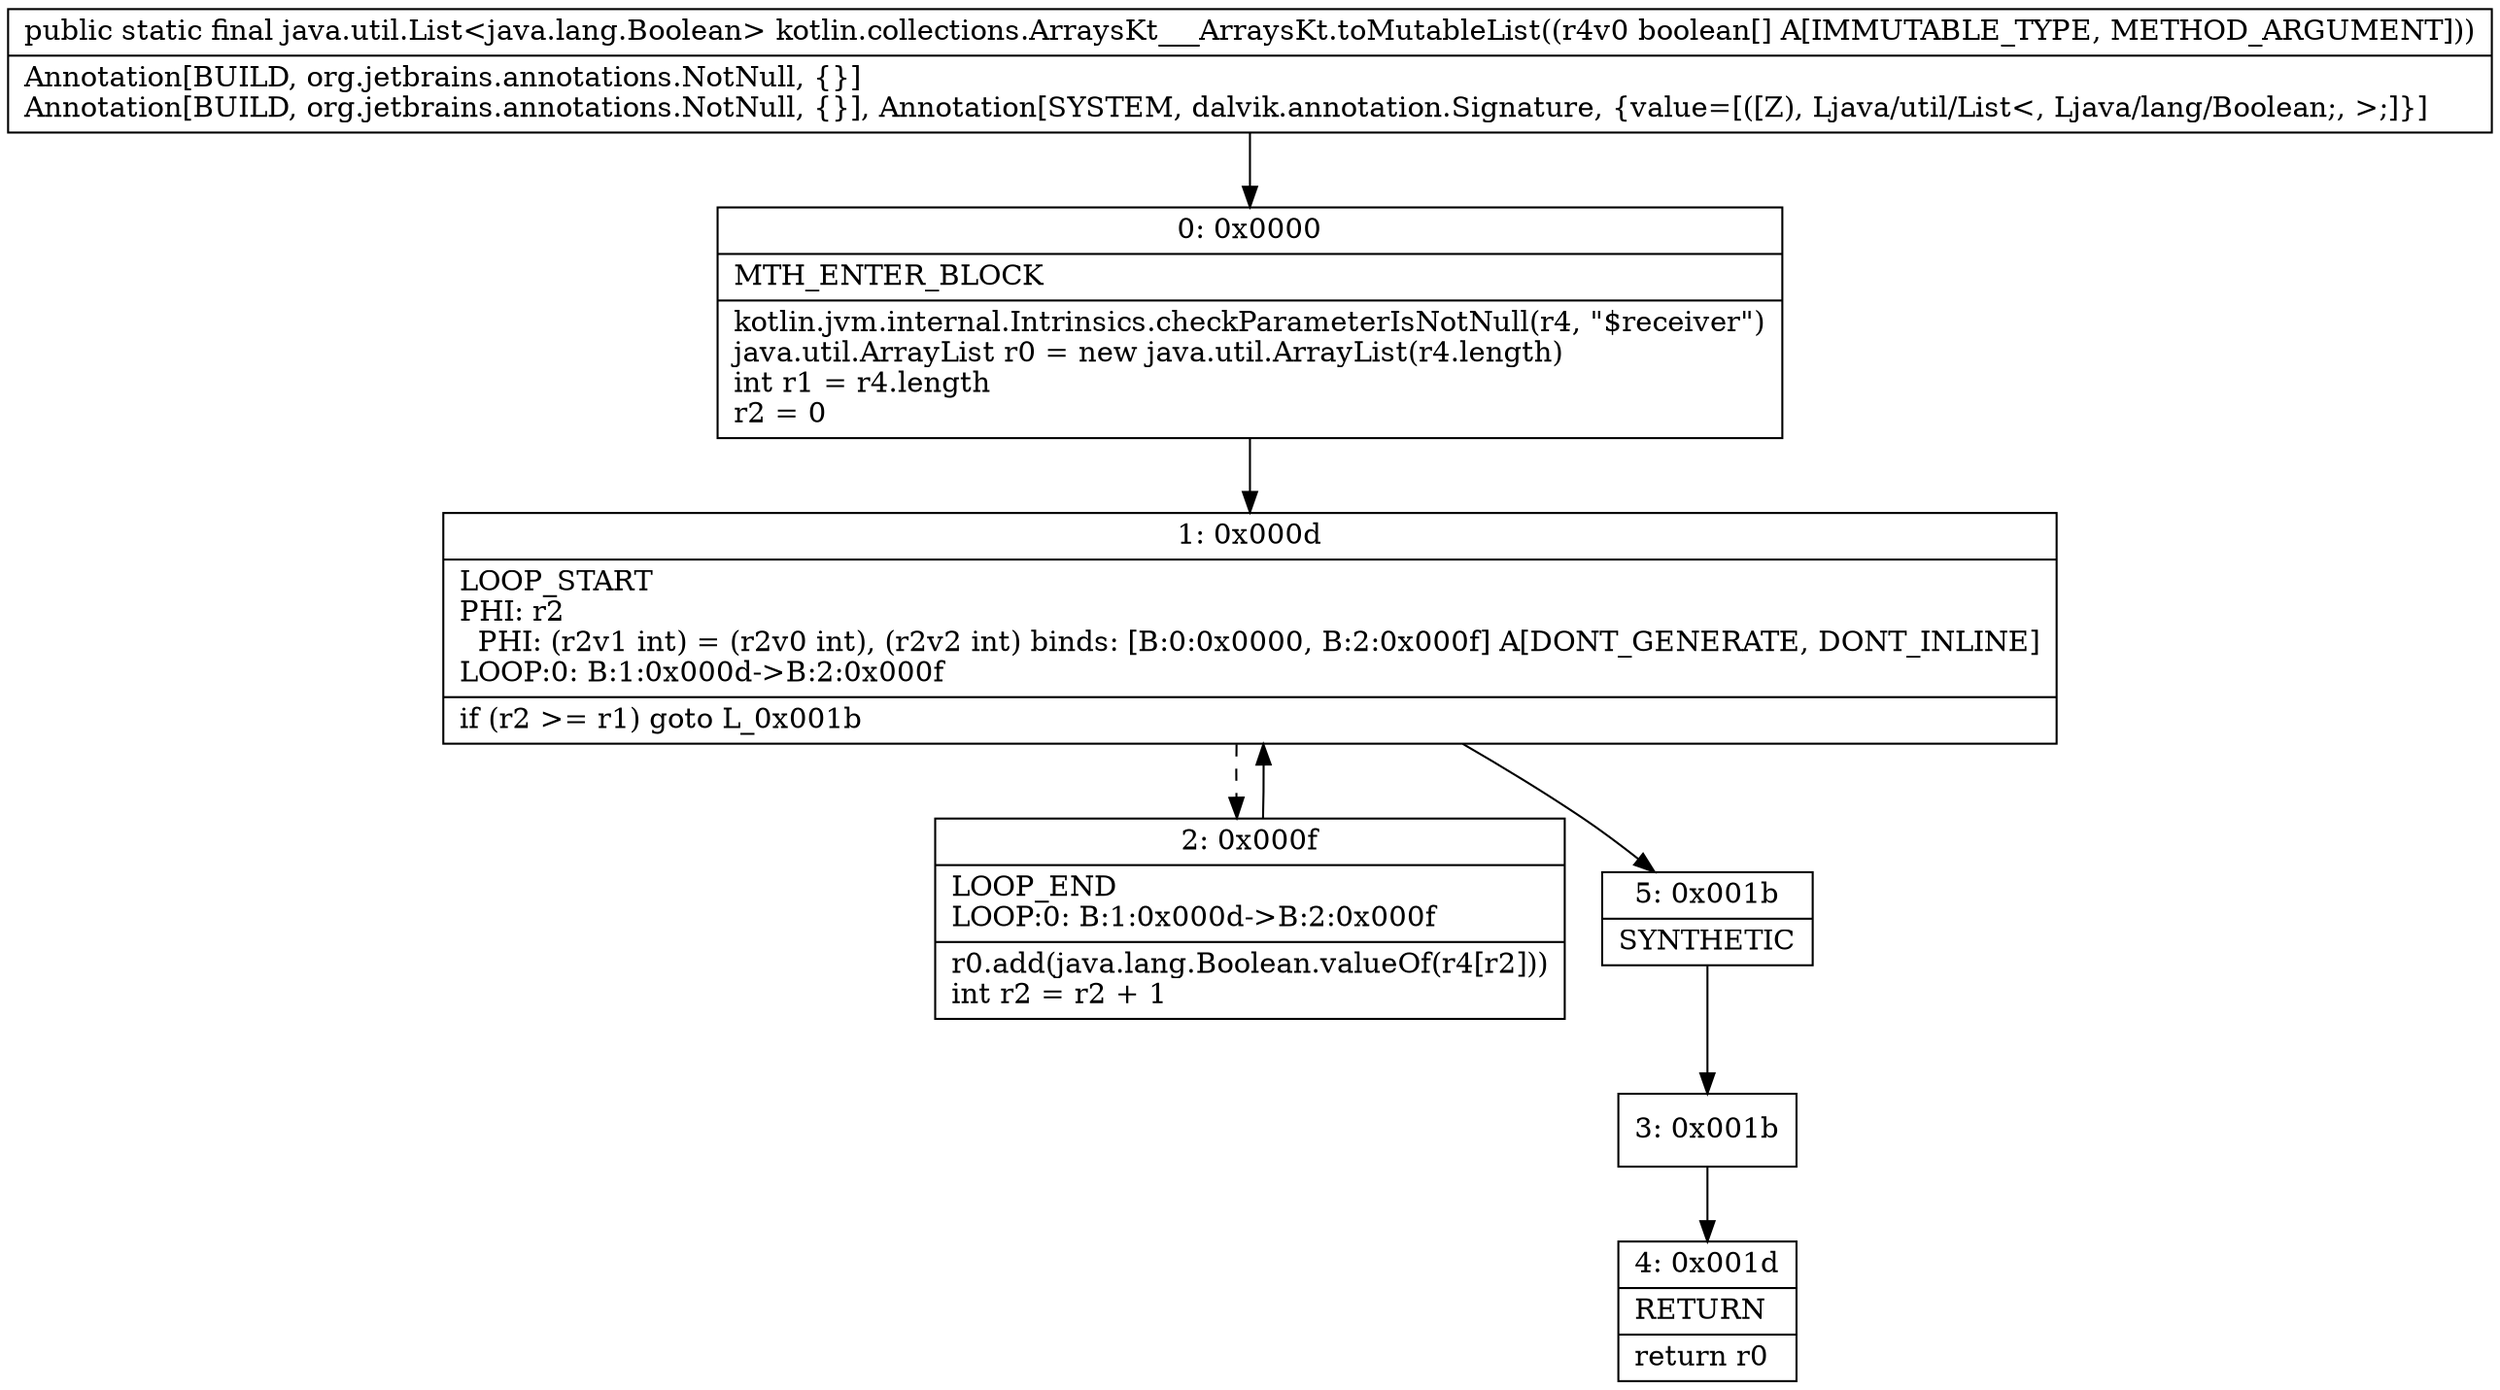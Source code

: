 digraph "CFG forkotlin.collections.ArraysKt___ArraysKt.toMutableList([Z)Ljava\/util\/List;" {
Node_0 [shape=record,label="{0\:\ 0x0000|MTH_ENTER_BLOCK\l|kotlin.jvm.internal.Intrinsics.checkParameterIsNotNull(r4, \"$receiver\")\ljava.util.ArrayList r0 = new java.util.ArrayList(r4.length)\lint r1 = r4.length\lr2 = 0\l}"];
Node_1 [shape=record,label="{1\:\ 0x000d|LOOP_START\lPHI: r2 \l  PHI: (r2v1 int) = (r2v0 int), (r2v2 int) binds: [B:0:0x0000, B:2:0x000f] A[DONT_GENERATE, DONT_INLINE]\lLOOP:0: B:1:0x000d\-\>B:2:0x000f\l|if (r2 \>= r1) goto L_0x001b\l}"];
Node_2 [shape=record,label="{2\:\ 0x000f|LOOP_END\lLOOP:0: B:1:0x000d\-\>B:2:0x000f\l|r0.add(java.lang.Boolean.valueOf(r4[r2]))\lint r2 = r2 + 1\l}"];
Node_3 [shape=record,label="{3\:\ 0x001b}"];
Node_4 [shape=record,label="{4\:\ 0x001d|RETURN\l|return r0\l}"];
Node_5 [shape=record,label="{5\:\ 0x001b|SYNTHETIC\l}"];
MethodNode[shape=record,label="{public static final java.util.List\<java.lang.Boolean\> kotlin.collections.ArraysKt___ArraysKt.toMutableList((r4v0 boolean[] A[IMMUTABLE_TYPE, METHOD_ARGUMENT]))  | Annotation[BUILD, org.jetbrains.annotations.NotNull, \{\}]\lAnnotation[BUILD, org.jetbrains.annotations.NotNull, \{\}], Annotation[SYSTEM, dalvik.annotation.Signature, \{value=[([Z), Ljava\/util\/List\<, Ljava\/lang\/Boolean;, \>;]\}]\l}"];
MethodNode -> Node_0;
Node_0 -> Node_1;
Node_1 -> Node_2[style=dashed];
Node_1 -> Node_5;
Node_2 -> Node_1;
Node_3 -> Node_4;
Node_5 -> Node_3;
}

